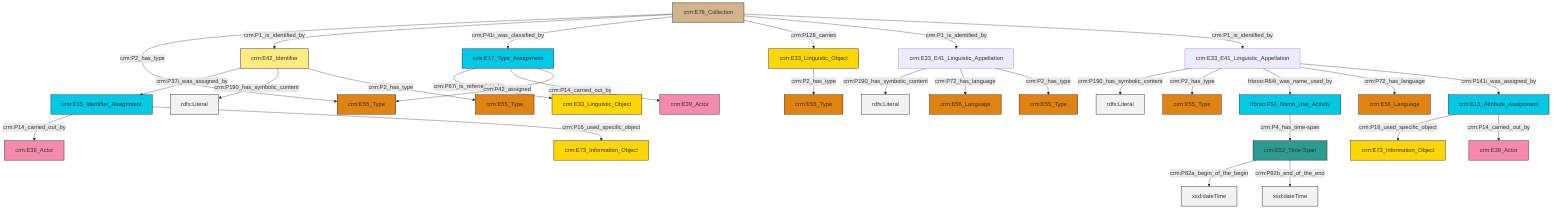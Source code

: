 graph TD
classDef Literal fill:#f2f2f2,stroke:#000000;
classDef CRM_Entity fill:#FFFFFF,stroke:#000000;
classDef Temporal_Entity fill:#00C9E6, stroke:#000000;
classDef Type fill:#E18312, stroke:#000000;
classDef Time-Span fill:#2C9C91, stroke:#000000;
classDef Appellation fill:#FFEB7F, stroke:#000000;
classDef Place fill:#008836, stroke:#000000;
classDef Persistent_Item fill:#B266B2, stroke:#000000;
classDef Conceptual_Object fill:#FFD700, stroke:#000000;
classDef Physical_Thing fill:#D2B48C, stroke:#000000;
classDef Actor fill:#f58aad, stroke:#000000;
classDef PC_Classes fill:#4ce600, stroke:#000000;
classDef Multi fill:#cccccc,stroke:#000000;

0["crm:E17_Type_Assignment"]:::Temporal_Entity -->|crm:P67i_is_referred_to_by| 1["crm:E33_Linguistic_Object"]:::Conceptual_Object
12["crm:E33_E41_Linguistic_Appellation"]:::Default -->|crm:P190_has_symbolic_content| 13[rdfs:Literal]:::Literal
14["crm:E33_E41_Linguistic_Appellation"]:::Default -->|crm:P190_has_symbolic_content| 15[rdfs:Literal]:::Literal
2["crm:E15_Identifier_Assignment"]:::Temporal_Entity -->|crm:P14_carried_out_by| 16["crm:E39_Actor"]:::Actor
0["crm:E17_Type_Assignment"]:::Temporal_Entity -->|crm:P14_carried_out_by| 10["crm:E39_Actor"]:::Actor
0["crm:E17_Type_Assignment"]:::Temporal_Entity -->|crm:P42_assigned| 22["crm:E55_Type"]:::Type
23["crm:E33_Linguistic_Object"]:::Conceptual_Object -->|crm:P2_has_type| 19["crm:E55_Type"]:::Type
24["crm:E42_Identifier"]:::Appellation -->|crm:P37i_was_assigned_by| 2["crm:E15_Identifier_Assignment"]:::Temporal_Entity
29["crm:E78_Collection"]:::Physical_Thing -->|crm:P2_has_type| 22["crm:E55_Type"]:::Type
24["crm:E42_Identifier"]:::Appellation -->|crm:P190_has_symbolic_content| 31[rdfs:Literal]:::Literal
32["crm:E13_Attribute_Assignment"]:::Temporal_Entity -->|crm:P16_used_specific_object| 25["crm:E73_Information_Object"]:::Conceptual_Object
29["crm:E78_Collection"]:::Physical_Thing -->|crm:P1_is_identified_by| 24["crm:E42_Identifier"]:::Appellation
24["crm:E42_Identifier"]:::Appellation -->|crm:P2_has_type| 27["crm:E55_Type"]:::Type
29["crm:E78_Collection"]:::Physical_Thing -->|crm:P41i_was_classified_by| 0["crm:E17_Type_Assignment"]:::Temporal_Entity
14["crm:E33_E41_Linguistic_Appellation"]:::Default -->|crm:P2_has_type| 4["crm:E55_Type"]:::Type
14["crm:E33_E41_Linguistic_Appellation"]:::Default -->|frbroo:R64i_was_name_used_by| 33["frbroo:F52_Name_Use_Activity"]:::Temporal_Entity
12["crm:E33_E41_Linguistic_Appellation"]:::Default -->|crm:P72_has_language| 37["crm:E56_Language"]:::Type
29["crm:E78_Collection"]:::Physical_Thing -->|crm:P128_carries| 23["crm:E33_Linguistic_Object"]:::Conceptual_Object
14["crm:E33_E41_Linguistic_Appellation"]:::Default -->|crm:P72_has_language| 8["crm:E56_Language"]:::Type
29["crm:E78_Collection"]:::Physical_Thing -->|crm:P1_is_identified_by| 12["crm:E33_E41_Linguistic_Appellation"]:::Default
39["crm:E52_Time-Span"]:::Time-Span -->|crm:P82a_begin_of_the_begin| 41[xsd:dateTime]:::Literal
2["crm:E15_Identifier_Assignment"]:::Temporal_Entity -->|crm:P16_used_specific_object| 17["crm:E73_Information_Object"]:::Conceptual_Object
33["frbroo:F52_Name_Use_Activity"]:::Temporal_Entity -->|crm:P4_has_time-span| 39["crm:E52_Time-Span"]:::Time-Span
39["crm:E52_Time-Span"]:::Time-Span -->|crm:P82b_end_of_the_end| 44[xsd:dateTime]:::Literal
14["crm:E33_E41_Linguistic_Appellation"]:::Default -->|crm:P141i_was_assigned_by| 32["crm:E13_Attribute_Assignment"]:::Temporal_Entity
12["crm:E33_E41_Linguistic_Appellation"]:::Default -->|crm:P2_has_type| 6["crm:E55_Type"]:::Type
29["crm:E78_Collection"]:::Physical_Thing -->|crm:P1_is_identified_by| 14["crm:E33_E41_Linguistic_Appellation"]:::Default
32["crm:E13_Attribute_Assignment"]:::Temporal_Entity -->|crm:P14_carried_out_by| 47["crm:E39_Actor"]:::Actor